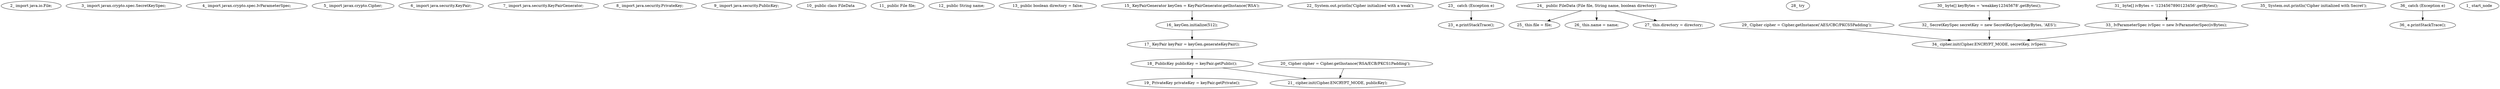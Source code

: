 digraph  {
18 [label="2_ import java.io.File;", type_label=expression_statement];
24 [label="3_ import javax.crypto.spec.SecretKeySpec;", type_label=expression_statement];
32 [label="4_ import javax.crypto.spec.IvParameterSpec;", type_label=expression_statement];
40 [label="5_ import javax.crypto.Cipher;", type_label=expression_statement];
46 [label="6_ import java.security.KeyPair;", type_label=expression_statement];
52 [label="7_ import java.security.KeyPairGenerator;", type_label=expression_statement];
58 [label="8_ import java.security.PrivateKey;", type_label=expression_statement];
64 [label="9_ import java.security.PublicKey;", type_label=expression_statement];
70 [label="10_ public class FileData ", type_label=class_declaration];
74 [label="11_ public File file;", type_label=expression_statement];
79 [label="12_ public String name;", type_label=expression_statement];
84 [label="13_ public boolean directory = false;", type_label=expression_statement];
93 [label="15_ KeyPairGenerator keyGen = KeyPairGenerator.getInstance('RSA');", type_label=expression_statement];
102 [label="16_ keyGen.initialize(512);", type_label=expression_statement];
108 [label="17_ KeyPair keyPair = keyGen.generateKeyPair();", type_label=expression_statement];
116 [label="18_ PublicKey publicKey = keyPair.getPublic();", type_label=expression_statement];
124 [label="19_ PrivateKey privateKey = keyPair.getPrivate();", type_label=expression_statement];
132 [label="20_ Cipher cipher = Cipher.getInstance('RSA/ECB/PKCS1Padding');", type_label=expression_statement];
141 [label="21_ cipher.init(Cipher.ENCRYPT_MODE, publicKey);", type_label=expression_statement];
150 [label="22_ System.out.println('Cipher initialized with a weak');", type_label=expression_statement];
158 [label="23_  catch (Exception e)", type_label=constructor_declaration];
165 [label="23_ e.printStackTrace();", type_label=expression_statement];
170 [label="24_  public FileData (File file, String name, boolean directory)", type_label=constructor_declaration];
184 [label="25_ this.file = file;", type_label=expression_statement];
190 [label="26_ this.name = name;", type_label=expression_statement];
196 [label="27_ this.directory = directory;", type_label=expression_statement];
202 [label="28_ try", type_label=try];
204 [label="29_ Cipher cipher = Cipher.getInstance('AES/CBC/PKCS5Padding');", type_label=expression_statement];
213 [label="30_ byte[] keyBytes = 'weakkey12345678'.getBytes();", type_label=expression_statement];
223 [label="31_ byte[] ivBytes = '1234567890123456'.getBytes();", type_label=expression_statement];
233 [label="32_ SecretKeySpec secretKey = new SecretKeySpec(keyBytes, 'AES');", type_label=expression_statement];
242 [label="33_ IvParameterSpec ivSpec = new IvParameterSpec(ivBytes);", type_label=expression_statement];
250 [label="34_ cipher.init(Cipher.ENCRYPT_MODE, secretKey, ivSpec);", type_label=expression_statement];
260 [label="35_ System.out.println('Cipher initialized with Secret');", type_label=expression_statement];
268 [label="36_ catch (Exception e)", type_label=catch];
274 [label="36_ e.printStackTrace();", type_label=expression_statement];
1 [label="1_ start_node", type_label=start];
93 -> 102  [key=1, used_def=keyGen];
102 -> 108  [key=1, used_def=keyGen];
108 -> 116  [key=1, used_def=keyPair];
116 -> 124  [key=1, used_def=keyPair];
116 -> 141  [key=0, used_def=publicKey];
132 -> 141  [key=1, used_def=cipher];
158 -> 165  [key=1, used_def=e];
170 -> 184  [key=1, used_def=file];
170 -> 190  [key=0, used_def=name];
170 -> 196  [key=0, used_def=directory];
204 -> 250  [key=0, used_def=cipher];
213 -> 233  [key=0, used_def=keyBytes];
223 -> 242  [key=0, used_def=ivBytes];
233 -> 250  [key=0, used_def=secretKey];
242 -> 250  [key=1, used_def=ivSpec];
268 -> 274  [key=1, used_def=e];
}
